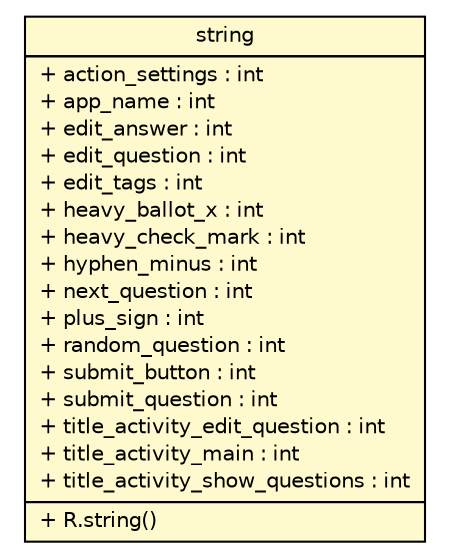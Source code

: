 #!/usr/local/bin/dot
#
# Class diagram 
# Generated by UMLGraph version R5_6_6-1-g9240c4 (http://www.umlgraph.org/)
#

digraph G {
	edge [fontname="Helvetica",fontsize=10,labelfontname="Helvetica",labelfontsize=10];
	node [fontname="Helvetica",fontsize=10,shape=plaintext];
	nodesep=0.25;
	ranksep=0.5;
	// epfl.sweng.R.string
	c924 [label=<<table title="epfl.sweng.R.string" border="0" cellborder="1" cellspacing="0" cellpadding="2" port="p" bgcolor="lemonChiffon" href="./R.string.html">
		<tr><td><table border="0" cellspacing="0" cellpadding="1">
<tr><td align="center" balign="center"> string </td></tr>
		</table></td></tr>
		<tr><td><table border="0" cellspacing="0" cellpadding="1">
<tr><td align="left" balign="left"> + action_settings : int </td></tr>
<tr><td align="left" balign="left"> + app_name : int </td></tr>
<tr><td align="left" balign="left"> + edit_answer : int </td></tr>
<tr><td align="left" balign="left"> + edit_question : int </td></tr>
<tr><td align="left" balign="left"> + edit_tags : int </td></tr>
<tr><td align="left" balign="left"> + heavy_ballot_x : int </td></tr>
<tr><td align="left" balign="left"> + heavy_check_mark : int </td></tr>
<tr><td align="left" balign="left"> + hyphen_minus : int </td></tr>
<tr><td align="left" balign="left"> + next_question : int </td></tr>
<tr><td align="left" balign="left"> + plus_sign : int </td></tr>
<tr><td align="left" balign="left"> + random_question : int </td></tr>
<tr><td align="left" balign="left"> + submit_button : int </td></tr>
<tr><td align="left" balign="left"> + submit_question : int </td></tr>
<tr><td align="left" balign="left"> + title_activity_edit_question : int </td></tr>
<tr><td align="left" balign="left"> + title_activity_main : int </td></tr>
<tr><td align="left" balign="left"> + title_activity_show_questions : int </td></tr>
		</table></td></tr>
		<tr><td><table border="0" cellspacing="0" cellpadding="1">
<tr><td align="left" balign="left"> + R.string() </td></tr>
		</table></td></tr>
		</table>>, URL="./R.string.html", fontname="Helvetica", fontcolor="black", fontsize=10.0];
}

